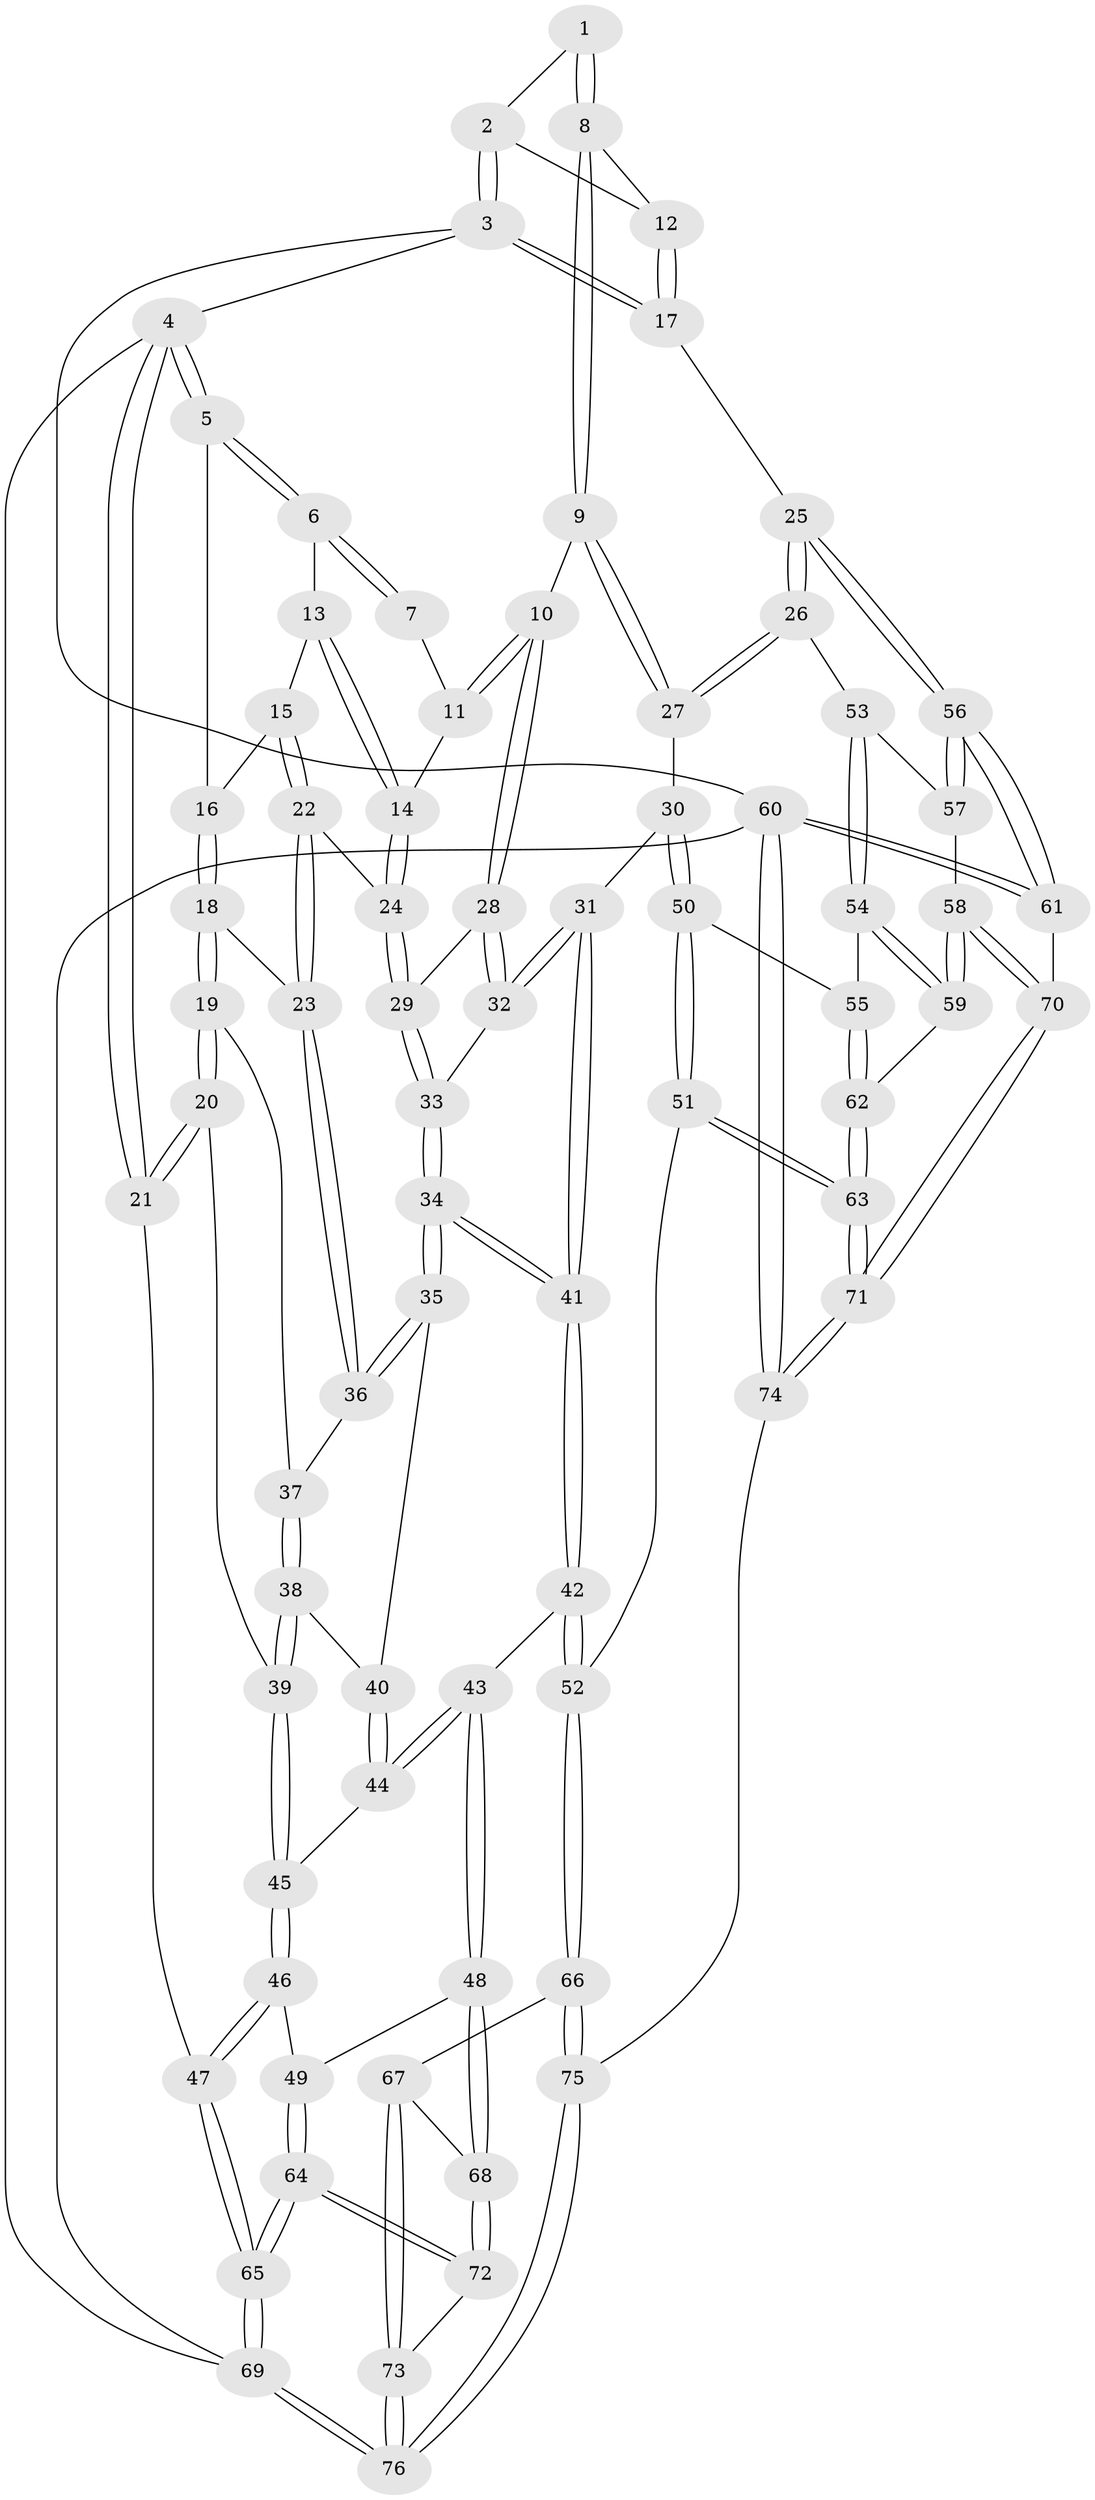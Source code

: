 // Generated by graph-tools (version 1.1) at 2025/38/03/09/25 02:38:32]
// undirected, 76 vertices, 187 edges
graph export_dot {
graph [start="1"]
  node [color=gray90,style=filled];
  1 [pos="+0.9339165325580262+0"];
  2 [pos="+0.9936604832701955+0"];
  3 [pos="+1+0"];
  4 [pos="+0+0"];
  5 [pos="+0+0"];
  6 [pos="+0.4100440910958283+0"];
  7 [pos="+0.7873396691587988+0"];
  8 [pos="+0.8604824892079558+0.16872672002935282"];
  9 [pos="+0.8201548747432676+0.21170367190200254"];
  10 [pos="+0.7698163946997612+0.20952731841177985"];
  11 [pos="+0.7546956519316066+0"];
  12 [pos="+0.9494227408779269+0.12446354507653924"];
  13 [pos="+0.4107303413148877+0"];
  14 [pos="+0.5740841581187551+0.16487518306483856"];
  15 [pos="+0.3187838012644219+0.10287365829824956"];
  16 [pos="+0.12792409596967388+0.0839464058243298"];
  17 [pos="+1+0.2472376285212014"];
  18 [pos="+0.09229111317357311+0.24715726416595277"];
  19 [pos="+0.05297485673531839+0.2774468721271119"];
  20 [pos="+0+0.30266654979801594"];
  21 [pos="+0+0.3072584093102645"];
  22 [pos="+0.33635529048497614+0.21037925041461467"];
  23 [pos="+0.31225152932858286+0.24657795389996018"];
  24 [pos="+0.5802110142654711+0.20755134920001736"];
  25 [pos="+1+0.4347840641357995"];
  26 [pos="+1+0.4326461379165095"];
  27 [pos="+1+0.4316731405095102"];
  28 [pos="+0.6659130350658945+0.2608011203332837"];
  29 [pos="+0.5895891300332362+0.21759704601807198"];
  30 [pos="+0.7680061771980504+0.5215696478888409"];
  31 [pos="+0.6837935024484523+0.43335339835061143"];
  32 [pos="+0.6754278748417682+0.40977176476212024"];
  33 [pos="+0.40550049569852753+0.425281254455429"];
  34 [pos="+0.37490860168595025+0.4414372739826229"];
  35 [pos="+0.34953946537148683+0.42308637819704326"];
  36 [pos="+0.33626456444790936+0.3970726839720955"];
  37 [pos="+0.19370063228926965+0.3856733625493926"];
  38 [pos="+0.13945524159765285+0.508961791486095"];
  39 [pos="+0.13649844021063273+0.5098169433305851"];
  40 [pos="+0.20208174927471317+0.5064848440137526"];
  41 [pos="+0.4298679090957417+0.6073935529412317"];
  42 [pos="+0.42587265661181434+0.6617832429128773"];
  43 [pos="+0.32769219406134403+0.6739673407595143"];
  44 [pos="+0.25686656516649736+0.5983554493003663"];
  45 [pos="+0.09586880533836853+0.586394303163108"];
  46 [pos="+0.06757475055555012+0.6288259479673584"];
  47 [pos="+0+0.5876302713016118"];
  48 [pos="+0.1623707814961604+0.7503361641224707"];
  49 [pos="+0.13044259909771666+0.7174914572794426"];
  50 [pos="+0.7547929521112617+0.5844180328296347"];
  51 [pos="+0.6028938981552646+0.7701944252167499"];
  52 [pos="+0.47658912972196155+0.7250098148694044"];
  53 [pos="+0.893967279947615+0.6904571578820972"];
  54 [pos="+0.8614032756798573+0.6928378570806969"];
  55 [pos="+0.8568900500904582+0.6918880855428977"];
  56 [pos="+1+0.7524377059403855"];
  57 [pos="+0.9152797265585572+0.7010883960092651"];
  58 [pos="+0.9396635348098492+0.8205608076057711"];
  59 [pos="+0.9246435890666224+0.8129791400281674"];
  60 [pos="+1+1"];
  61 [pos="+1+0.8181832267994961"];
  62 [pos="+0.820913501207327+0.7932314354465914"];
  63 [pos="+0.6671819050883074+0.8816009223659783"];
  64 [pos="+0+0.8948632475410859"];
  65 [pos="+0+0.9046957473916712"];
  66 [pos="+0.34243124990172713+0.9372903742094909"];
  67 [pos="+0.2160855245891578+0.8561625500551934"];
  68 [pos="+0.16135805117097463+0.7631909892272348"];
  69 [pos="+0+1"];
  70 [pos="+0.9973767229533799+0.8628091667776155"];
  71 [pos="+0.7067644550891448+1"];
  72 [pos="+0.039141551476592436+0.8859871865108624"];
  73 [pos="+0.1242562137968567+1"];
  74 [pos="+0.6887647358565377+1"];
  75 [pos="+0.37290441476950753+1"];
  76 [pos="+0.1758914026643507+1"];
  1 -- 2;
  1 -- 8;
  1 -- 8;
  2 -- 3;
  2 -- 3;
  2 -- 12;
  3 -- 4;
  3 -- 17;
  3 -- 17;
  3 -- 60;
  4 -- 5;
  4 -- 5;
  4 -- 21;
  4 -- 21;
  4 -- 69;
  5 -- 6;
  5 -- 6;
  5 -- 16;
  6 -- 7;
  6 -- 7;
  6 -- 13;
  7 -- 11;
  8 -- 9;
  8 -- 9;
  8 -- 12;
  9 -- 10;
  9 -- 27;
  9 -- 27;
  10 -- 11;
  10 -- 11;
  10 -- 28;
  10 -- 28;
  11 -- 14;
  12 -- 17;
  12 -- 17;
  13 -- 14;
  13 -- 14;
  13 -- 15;
  14 -- 24;
  14 -- 24;
  15 -- 16;
  15 -- 22;
  15 -- 22;
  16 -- 18;
  16 -- 18;
  17 -- 25;
  18 -- 19;
  18 -- 19;
  18 -- 23;
  19 -- 20;
  19 -- 20;
  19 -- 37;
  20 -- 21;
  20 -- 21;
  20 -- 39;
  21 -- 47;
  22 -- 23;
  22 -- 23;
  22 -- 24;
  23 -- 36;
  23 -- 36;
  24 -- 29;
  24 -- 29;
  25 -- 26;
  25 -- 26;
  25 -- 56;
  25 -- 56;
  26 -- 27;
  26 -- 27;
  26 -- 53;
  27 -- 30;
  28 -- 29;
  28 -- 32;
  28 -- 32;
  29 -- 33;
  29 -- 33;
  30 -- 31;
  30 -- 50;
  30 -- 50;
  31 -- 32;
  31 -- 32;
  31 -- 41;
  31 -- 41;
  32 -- 33;
  33 -- 34;
  33 -- 34;
  34 -- 35;
  34 -- 35;
  34 -- 41;
  34 -- 41;
  35 -- 36;
  35 -- 36;
  35 -- 40;
  36 -- 37;
  37 -- 38;
  37 -- 38;
  38 -- 39;
  38 -- 39;
  38 -- 40;
  39 -- 45;
  39 -- 45;
  40 -- 44;
  40 -- 44;
  41 -- 42;
  41 -- 42;
  42 -- 43;
  42 -- 52;
  42 -- 52;
  43 -- 44;
  43 -- 44;
  43 -- 48;
  43 -- 48;
  44 -- 45;
  45 -- 46;
  45 -- 46;
  46 -- 47;
  46 -- 47;
  46 -- 49;
  47 -- 65;
  47 -- 65;
  48 -- 49;
  48 -- 68;
  48 -- 68;
  49 -- 64;
  49 -- 64;
  50 -- 51;
  50 -- 51;
  50 -- 55;
  51 -- 52;
  51 -- 63;
  51 -- 63;
  52 -- 66;
  52 -- 66;
  53 -- 54;
  53 -- 54;
  53 -- 57;
  54 -- 55;
  54 -- 59;
  54 -- 59;
  55 -- 62;
  55 -- 62;
  56 -- 57;
  56 -- 57;
  56 -- 61;
  56 -- 61;
  57 -- 58;
  58 -- 59;
  58 -- 59;
  58 -- 70;
  58 -- 70;
  59 -- 62;
  60 -- 61;
  60 -- 61;
  60 -- 74;
  60 -- 74;
  60 -- 69;
  61 -- 70;
  62 -- 63;
  62 -- 63;
  63 -- 71;
  63 -- 71;
  64 -- 65;
  64 -- 65;
  64 -- 72;
  64 -- 72;
  65 -- 69;
  65 -- 69;
  66 -- 67;
  66 -- 75;
  66 -- 75;
  67 -- 68;
  67 -- 73;
  67 -- 73;
  68 -- 72;
  68 -- 72;
  69 -- 76;
  69 -- 76;
  70 -- 71;
  70 -- 71;
  71 -- 74;
  71 -- 74;
  72 -- 73;
  73 -- 76;
  73 -- 76;
  74 -- 75;
  75 -- 76;
  75 -- 76;
}
